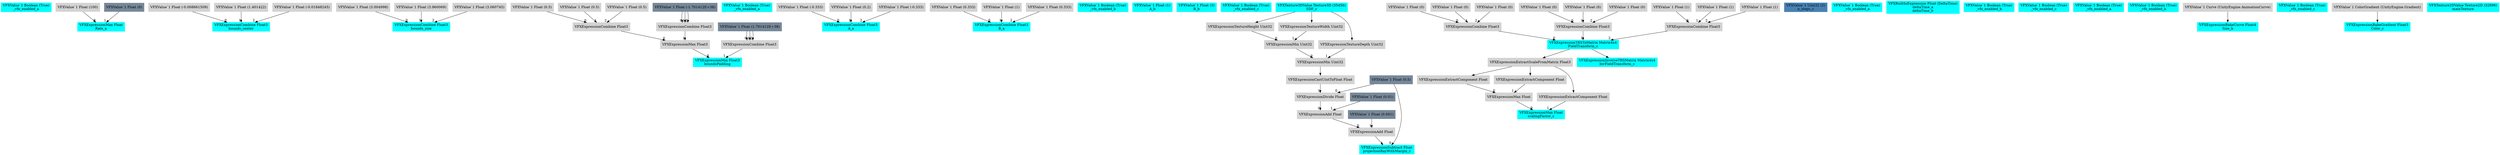 digraph G {
node0 [shape="box" color="cyan" style="filled" label="VFXValue`1 Boolean (True)
_vfx_enabled_a"]
node1 [shape="box" color="cyan" style="filled" label="VFXExpressionMax Float
Rate_a"]
node2 [shape="box" color="lightgray" style="filled" label="VFXValue`1 Float (100)"]
node3 [shape="box" color="lightslategray" style="filled" label="VFXValue`1 Float (0)"]
node4 [shape="box" color="cyan" style="filled" label="VFXExpressionCombine Float3
bounds_center"]
node5 [shape="box" color="lightgray" style="filled" label="VFXValue`1 Float (-0.008661509)"]
node6 [shape="box" color="lightgray" style="filled" label="VFXValue`1 Float (1.401422)"]
node7 [shape="box" color="lightgray" style="filled" label="VFXValue`1 Float (-0.01848245)"]
node8 [shape="box" color="cyan" style="filled" label="VFXExpressionCombine Float3
bounds_size"]
node9 [shape="box" color="lightgray" style="filled" label="VFXValue`1 Float (3.004998)"]
node10 [shape="box" color="lightgray" style="filled" label="VFXValue`1 Float (3.960069)"]
node11 [shape="box" color="lightgray" style="filled" label="VFXValue`1 Float (3.060745)"]
node12 [shape="box" color="cyan" style="filled" label="VFXExpressionMin Float3
boundsPadding"]
node13 [shape="box" color="lightgray" style="filled" label="VFXExpressionMax Float3"]
node14 [shape="box" color="lightgray" style="filled" label="VFXExpressionCombine Float3"]
node15 [shape="box" color="lightgray" style="filled" label="VFXValue`1 Float (0.5)"]
node16 [shape="box" color="lightgray" style="filled" label="VFXValue`1 Float (0.5)"]
node17 [shape="box" color="lightgray" style="filled" label="VFXValue`1 Float (0.5)"]
node18 [shape="box" color="lightgray" style="filled" label="VFXExpressionCombine Float3"]
node19 [shape="box" color="lightslategray" style="filled" label="VFXValue`1 Float (-1.701412E+38)"]
node20 [shape="box" color="lightgray" style="filled" label="VFXExpressionCombine Float3"]
node21 [shape="box" color="lightslategray" style="filled" label="VFXValue`1 Float (1.701412E+38)"]
node22 [shape="box" color="cyan" style="filled" label="VFXValue`1 Boolean (True)
_vfx_enabled_a"]
node23 [shape="box" color="cyan" style="filled" label="VFXExpressionCombine Float3
A_a"]
node24 [shape="box" color="lightgray" style="filled" label="VFXValue`1 Float (-0.333)"]
node25 [shape="box" color="lightgray" style="filled" label="VFXValue`1 Float (0.2)"]
node26 [shape="box" color="lightgray" style="filled" label="VFXValue`1 Float (-0.333)"]
node27 [shape="box" color="cyan" style="filled" label="VFXExpressionCombine Float3
B_a"]
node28 [shape="box" color="lightgray" style="filled" label="VFXValue`1 Float (0.333)"]
node29 [shape="box" color="lightgray" style="filled" label="VFXValue`1 Float (1)"]
node30 [shape="box" color="lightgray" style="filled" label="VFXValue`1 Float (0.333)"]
node31 [shape="box" color="cyan" style="filled" label="VFXValue`1 Boolean (True)
_vfx_enabled_b"]
node32 [shape="box" color="cyan" style="filled" label="VFXValue`1 Float (1)
A_b"]
node33 [shape="box" color="cyan" style="filled" label="VFXValue`1 Float (3)
B_b"]
node34 [shape="box" color="cyan" style="filled" label="VFXValue`1 Boolean (True)
_vfx_enabled_c"]
node35 [shape="box" color="cyan" style="filled" label="VFXTexture3DValue Texture3D (35456)
SDF_c"]
node36 [shape="box" color="cyan" style="filled" label="VFXExpressionTRSToMatrix Matrix4x4
FieldTransform_c"]
node37 [shape="box" color="lightgray" style="filled" label="VFXExpressionCombine Float3"]
node38 [shape="box" color="lightgray" style="filled" label="VFXValue`1 Float (0)"]
node39 [shape="box" color="lightgray" style="filled" label="VFXValue`1 Float (0)"]
node40 [shape="box" color="lightgray" style="filled" label="VFXValue`1 Float (0)"]
node41 [shape="box" color="lightgray" style="filled" label="VFXExpressionCombine Float3"]
node42 [shape="box" color="lightgray" style="filled" label="VFXValue`1 Float (0)"]
node43 [shape="box" color="lightgray" style="filled" label="VFXValue`1 Float (0)"]
node44 [shape="box" color="lightgray" style="filled" label="VFXValue`1 Float (0)"]
node45 [shape="box" color="lightgray" style="filled" label="VFXExpressionCombine Float3"]
node46 [shape="box" color="lightgray" style="filled" label="VFXValue`1 Float (1)"]
node47 [shape="box" color="lightgray" style="filled" label="VFXValue`1 Float (1)"]
node48 [shape="box" color="lightgray" style="filled" label="VFXValue`1 Float (1)"]
node49 [shape="box" color="cyan" style="filled" label="VFXExpressionMax Float
scalingFactor_c"]
node50 [shape="box" color="lightgray" style="filled" label="VFXExpressionMax Float"]
node51 [shape="box" color="lightgray" style="filled" label="VFXExpressionExtractComponent Float"]
node52 [shape="box" color="lightgray" style="filled" label="VFXExpressionExtractScaleFromMatrix Float3"]
node53 [shape="box" color="lightgray" style="filled" label="VFXExpressionExtractComponent Float"]
node54 [shape="box" color="lightgray" style="filled" label="VFXExpressionExtractComponent Float"]
node55 [shape="box" color="cyan" style="filled" label="VFXExpressionInverseTRSMatrix Matrix4x4
InvFieldTransform_c"]
node56 [shape="box" color="cyan" style="filled" label="VFXExpressionSubtract Float
projectionRayWithMargin_c"]
node57 [shape="box" color="lightslategray" style="filled" label="VFXValue`1 Float (0.5)"]
node58 [shape="box" color="lightgray" style="filled" label="VFXExpressionAdd Float"]
node59 [shape="box" color="lightgray" style="filled" label="VFXExpressionAdd Float"]
node60 [shape="box" color="lightgray" style="filled" label="VFXExpressionDivide Float"]
node61 [shape="box" color="lightgray" style="filled" label="VFXExpressionCastUintToFloat Float"]
node62 [shape="box" color="lightgray" style="filled" label="VFXExpressionMin Uint32"]
node63 [shape="box" color="lightgray" style="filled" label="VFXExpressionMin Uint32"]
node64 [shape="box" color="lightgray" style="filled" label="VFXExpressionTextureHeight Uint32"]
node65 [shape="box" color="lightgray" style="filled" label="VFXExpressionTextureWidth Uint32"]
node66 [shape="box" color="lightgray" style="filled" label="VFXExpressionTextureDepth Uint32"]
node67 [shape="box" color="lightslategray" style="filled" label="VFXValue`1 Float (0.01)"]
node68 [shape="box" color="lightslategray" style="filled" label="VFXValue`1 Float (0.001)"]
node69 [shape="box" color="steelblue" style="filled" label="VFXValue`1 Uint32 (2)
n_steps_c"]
node70 [shape="box" color="cyan" style="filled" label="VFXValue`1 Boolean (True)
_vfx_enabled_a"]
node71 [shape="box" color="cyan" style="filled" label="VFXBuiltInExpression Float (DeltaTime)
deltaTime_a
deltaTime_b"]
node72 [shape="box" color="cyan" style="filled" label="VFXValue`1 Boolean (True)
_vfx_enabled_b"]
node73 [shape="box" color="cyan" style="filled" label="VFXValue`1 Boolean (True)
_vfx_enabled_c"]
node74 [shape="box" color="cyan" style="filled" label="VFXValue`1 Boolean (True)
_vfx_enabled_a"]
node75 [shape="box" color="cyan" style="filled" label="VFXValue`1 Boolean (True)
_vfx_enabled_b"]
node76 [shape="box" color="cyan" style="filled" label="VFXExpressionBakeCurve Float4
Size_b"]
node77 [shape="box" color="lightgray" style="filled" label="VFXValue`1 Curve (UnityEngine.AnimationCurve)"]
node78 [shape="box" color="cyan" style="filled" label="VFXValue`1 Boolean (True)
_vfx_enabled_c"]
node79 [shape="box" color="cyan" style="filled" label="VFXExpressionBakeGradient Float3
Color_c"]
node80 [shape="box" color="lightgray" style="filled" label="VFXValue`1 ColorGradient (UnityEngine.Gradient)"]
node81 [shape="box" color="cyan" style="filled" label="VFXTexture2DValue Texture2D (32896)
mainTexture"]
node2 -> node1 [headlabel="0"]
node3 -> node1 [headlabel="1"]
node5 -> node4 [headlabel="0"]
node6 -> node4 [headlabel="1"]
node7 -> node4 [headlabel="2"]
node9 -> node8 [headlabel="0"]
node10 -> node8 [headlabel="1"]
node11 -> node8 [headlabel="2"]
node13 -> node12 [headlabel="0"]
node20 -> node12 [headlabel="1"]
node14 -> node13 [headlabel="0"]
node18 -> node13 [headlabel="1"]
node15 -> node14 [headlabel="0"]
node16 -> node14 [headlabel="1"]
node17 -> node14 [headlabel="2"]
node19 -> node18 [headlabel="0"]
node19 -> node18 [headlabel="1"]
node19 -> node18 [headlabel="2"]
node21 -> node20 [headlabel="0"]
node21 -> node20 [headlabel="1"]
node21 -> node20 [headlabel="2"]
node24 -> node23 [headlabel="0"]
node25 -> node23 [headlabel="1"]
node26 -> node23 [headlabel="2"]
node28 -> node27 [headlabel="0"]
node29 -> node27 [headlabel="1"]
node30 -> node27 [headlabel="2"]
node37 -> node36 [headlabel="0"]
node41 -> node36 [headlabel="1"]
node45 -> node36 [headlabel="2"]
node38 -> node37 [headlabel="0"]
node39 -> node37 [headlabel="1"]
node40 -> node37 [headlabel="2"]
node42 -> node41 [headlabel="0"]
node43 -> node41 [headlabel="1"]
node44 -> node41 [headlabel="2"]
node46 -> node45 [headlabel="0"]
node47 -> node45 [headlabel="1"]
node48 -> node45 [headlabel="2"]
node50 -> node49 [headlabel="0"]
node54 -> node49 [headlabel="1"]
node51 -> node50 [headlabel="0"]
node53 -> node50 [headlabel="1"]
node52 -> node51 
node36 -> node52 
node52 -> node53 
node52 -> node54 
node36 -> node55 
node57 -> node56 [headlabel="0"]
node58 -> node56 [headlabel="1"]
node59 -> node58 [headlabel="0"]
node68 -> node58 [headlabel="1"]
node60 -> node59 [headlabel="0"]
node67 -> node59 [headlabel="1"]
node57 -> node60 [headlabel="0"]
node61 -> node60 [headlabel="1"]
node62 -> node61 
node63 -> node62 [headlabel="0"]
node66 -> node62 [headlabel="1"]
node64 -> node63 [headlabel="0"]
node65 -> node63 [headlabel="1"]
node35 -> node64 
node35 -> node65 
node35 -> node66 
node77 -> node76 
node80 -> node79 
}
